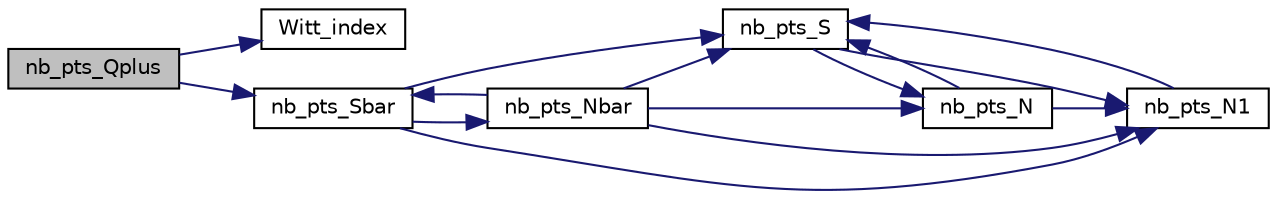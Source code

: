 digraph "nb_pts_Qplus"
{
  edge [fontname="Helvetica",fontsize="10",labelfontname="Helvetica",labelfontsize="10"];
  node [fontname="Helvetica",fontsize="10",shape=record];
  rankdir="LR";
  Node9946 [label="nb_pts_Qplus",height=0.2,width=0.4,color="black", fillcolor="grey75", style="filled", fontcolor="black"];
  Node9946 -> Node9947 [color="midnightblue",fontsize="10",style="solid",fontname="Helvetica"];
  Node9947 [label="Witt_index",height=0.2,width=0.4,color="black", fillcolor="white", style="filled",URL="$db/da0/lib_2foundations_2geometry_2orthogonal__points_8_c.html#ab3483ecb9859a6758f82b5327da50534"];
  Node9946 -> Node9948 [color="midnightblue",fontsize="10",style="solid",fontname="Helvetica"];
  Node9948 [label="nb_pts_Sbar",height=0.2,width=0.4,color="black", fillcolor="white", style="filled",URL="$db/da0/lib_2foundations_2geometry_2orthogonal__points_8_c.html#a986dda26505c9934c771578b084f67cc"];
  Node9948 -> Node9949 [color="midnightblue",fontsize="10",style="solid",fontname="Helvetica"];
  Node9949 [label="nb_pts_S",height=0.2,width=0.4,color="black", fillcolor="white", style="filled",URL="$db/da0/lib_2foundations_2geometry_2orthogonal__points_8_c.html#a9bc3dec6e722644d182738102c3e04f3"];
  Node9949 -> Node9950 [color="midnightblue",fontsize="10",style="solid",fontname="Helvetica"];
  Node9950 [label="nb_pts_N",height=0.2,width=0.4,color="black", fillcolor="white", style="filled",URL="$db/da0/lib_2foundations_2geometry_2orthogonal__points_8_c.html#a93e16898c27b1d1c0a6405a7b0615ba6"];
  Node9950 -> Node9949 [color="midnightblue",fontsize="10",style="solid",fontname="Helvetica"];
  Node9950 -> Node9951 [color="midnightblue",fontsize="10",style="solid",fontname="Helvetica"];
  Node9951 [label="nb_pts_N1",height=0.2,width=0.4,color="black", fillcolor="white", style="filled",URL="$db/da0/lib_2foundations_2geometry_2orthogonal__points_8_c.html#ae0f2e1c76523db67b4ec9629ccc35bc6"];
  Node9951 -> Node9949 [color="midnightblue",fontsize="10",style="solid",fontname="Helvetica"];
  Node9949 -> Node9951 [color="midnightblue",fontsize="10",style="solid",fontname="Helvetica"];
  Node9948 -> Node9952 [color="midnightblue",fontsize="10",style="solid",fontname="Helvetica"];
  Node9952 [label="nb_pts_Nbar",height=0.2,width=0.4,color="black", fillcolor="white", style="filled",URL="$db/da0/lib_2foundations_2geometry_2orthogonal__points_8_c.html#a51b4684a176c6841fd3cd6c34c684c2c"];
  Node9952 -> Node9948 [color="midnightblue",fontsize="10",style="solid",fontname="Helvetica"];
  Node9952 -> Node9950 [color="midnightblue",fontsize="10",style="solid",fontname="Helvetica"];
  Node9952 -> Node9949 [color="midnightblue",fontsize="10",style="solid",fontname="Helvetica"];
  Node9952 -> Node9951 [color="midnightblue",fontsize="10",style="solid",fontname="Helvetica"];
  Node9948 -> Node9951 [color="midnightblue",fontsize="10",style="solid",fontname="Helvetica"];
}

